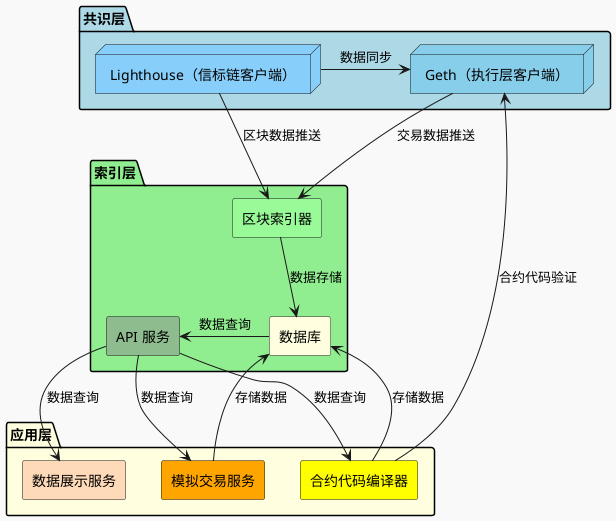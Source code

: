 @startuml
skinparam componentStyle rectangle
skinparam backgroundColor #F9F9F9
skinparam packageBorderColor black
skinparam packageFontColor black

' 定义分层
package "共识层" as ConsensusLayer #LightBlue {
    node "Lighthouse（信标链客户端）" as Lighthouse #LightSkyBlue
    node "Geth（执行层客户端）" as Geth #SkyBlue
}

package "索引层" as IndexingLayer #LightGreen {
    component "API 服务" as BlockscoutAPI #DarkSeaGreen
    component "区块索引器" as BlockIndexer #PaleGreen
    component "数据库" as BlockDatabase #LightYellow
}

package "应用层" as ApplicationLayer #LightYellow {
    component "数据展示服务" as DataDisplay #PeachPuff
    component "合约代码编译器" as ContractScanner #Yellow
    component "模拟交易服务" as TradeSimulation #Orange
}

' 定义连接
Lighthouse -> Geth : 数据同步
Lighthouse --> BlockIndexer : 区块数据推送
Geth --> BlockIndexer : 交易数据推送

BlockIndexer --> BlockDatabase : 数据存储
BlockDatabase -> BlockscoutAPI : 数据查询

BlockscoutAPI --> DataDisplay : 数据查询
BlockscoutAPI --> ContractScanner: 数据查询
BlockscoutAPI --> TradeSimulation : 数据查询

ContractScanner --> Geth : 合约代码验证
ContractScanner --> BlockDatabase : 存储数据
TradeSimulation --> BlockDatabase : 存储数据

@enduml
